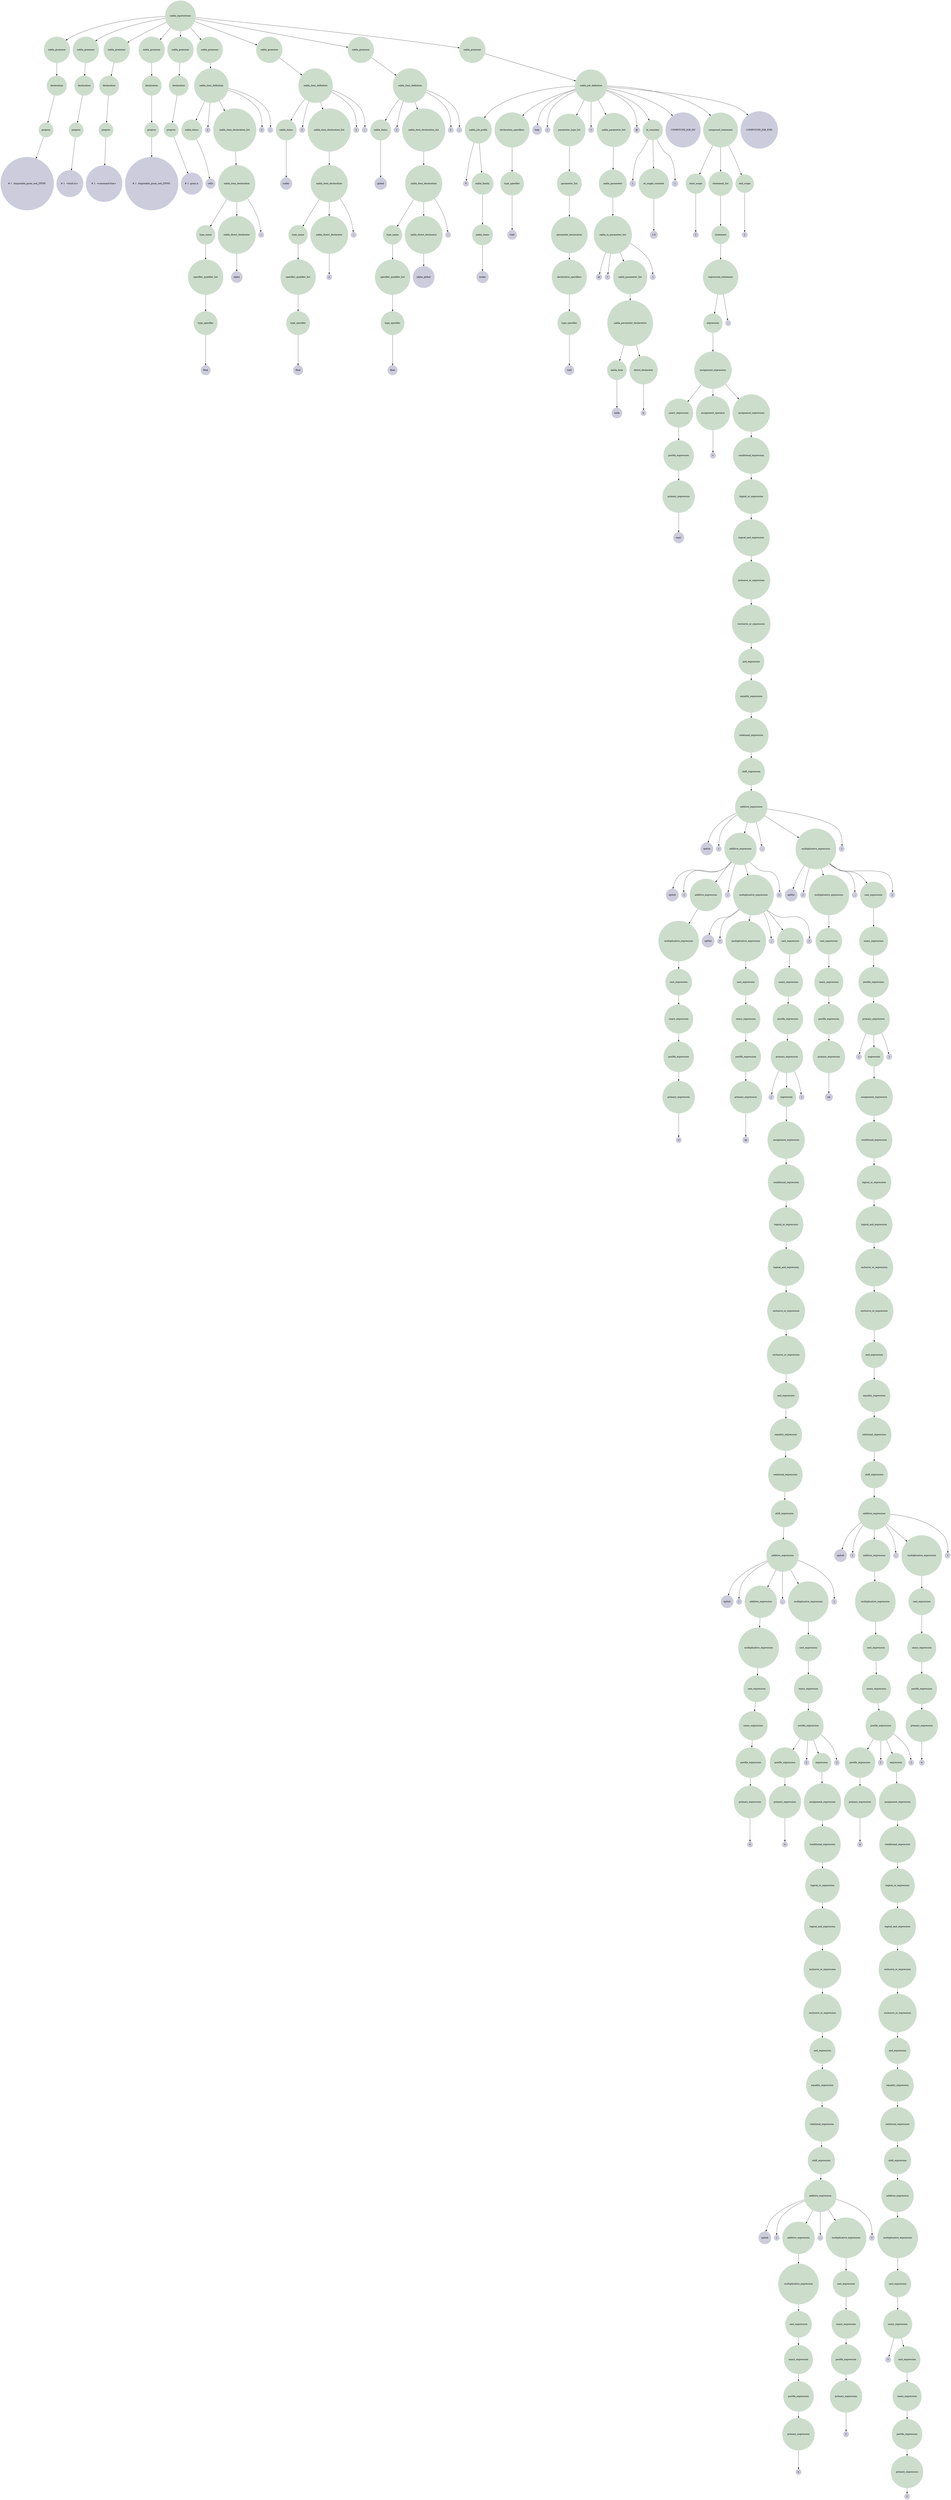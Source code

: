 digraph {
ordering=out;
	node [style = filled, shape = circle];
	node_0 [label="nabla_inputstream" color="#CCDDCC"]
	node_1 [label="nabla_grammar" color="#CCDDCC"]
	node_2 [label="declaration" color="#CCDDCC"]
	node_3 [label="preproc" color="#CCDDCC"]
	node_4 [label="# 1  /tmp/nabla_gram_sed_jTfV95 " color="#CCCCDD"]
	node_5 [label="nabla_grammar" color="#CCDDCC"]
	node_6 [label="declaration" color="#CCDDCC"]
	node_7 [label="preproc" color="#CCDDCC"]
	node_8 [label="# 1  <built-in> " color="#CCCCDD"]
	node_9 [label="nabla_grammar" color="#CCDDCC"]
	node_10 [label="declaration" color="#CCDDCC"]
	node_11 [label="preproc" color="#CCDDCC"]
	node_12 [label="# 1  <command-line> " color="#CCCCDD"]
	node_13 [label="nabla_grammar" color="#CCDDCC"]
	node_14 [label="declaration" color="#CCDDCC"]
	node_15 [label="preproc" color="#CCDDCC"]
	node_16 [label="# 1  /tmp/nabla_gram_sed_jTfV95 " color="#CCCCDD"]
	node_17 [label="nabla_grammar" color="#CCDDCC"]
	node_18 [label="declaration" color="#CCDDCC"]
	node_19 [label="preproc" color="#CCDDCC"]
	node_20 [label="# 1  gram.n " color="#CCCCDD"]
	node_21 [label="nabla_grammar" color="#CCDDCC"]
	node_22 [label="nabla_item_definition" color="#CCDDCC"]
	node_23 [label="nabla_items" color="#CCDDCC"]
	node_24 [label="cells" color="#CCCCDD"]
	node_25 [label="{" color="#CCCCDD"]
	node_26 [label="nabla_item_declaration_list" color="#CCDDCC"]
	node_27 [label="nabla_item_declaration" color="#CCDDCC"]
	node_28 [label="type_name" color="#CCDDCC"]
	node_29 [label="specifier_qualifier_list" color="#CCDDCC"]
	node_30 [label="type_specifier" color="#CCDDCC"]
	node_31 [label="Real" color="#CCCCDD"]
	node_32 [label="nabla_direct_declarator" color="#CCDDCC"]
	node_33 [label="alpha" color="#CCCCDD"]
	node_34 [label=";" color="#CCCCDD"]
	node_35 [label="}" color="#CCCCDD"]
	node_36 [label=";" color="#CCCCDD"]
	node_37 [label="nabla_grammar" color="#CCDDCC"]
	node_38 [label="nabla_item_definition" color="#CCDDCC"]
	node_39 [label="nabla_items" color="#CCDDCC"]
	node_40 [label="nodes" color="#CCCCDD"]
	node_41 [label="{" color="#CCCCDD"]
	node_42 [label="nabla_item_declaration_list" color="#CCDDCC"]
	node_43 [label="nabla_item_declaration" color="#CCDDCC"]
	node_44 [label="type_name" color="#CCDDCC"]
	node_45 [label="specifier_qualifier_list" color="#CCDDCC"]
	node_46 [label="type_specifier" color="#CCDDCC"]
	node_47 [label="Real" color="#CCCCDD"]
	node_48 [label="nabla_direct_declarator" color="#CCDDCC"]
	node_49 [label="u" color="#CCCCDD"]
	node_50 [label=";" color="#CCCCDD"]
	node_51 [label="}" color="#CCCCDD"]
	node_52 [label=";" color="#CCCCDD"]
	node_53 [label="nabla_grammar" color="#CCDDCC"]
	node_54 [label="nabla_item_definition" color="#CCDDCC"]
	node_55 [label="nabla_items" color="#CCDDCC"]
	node_56 [label="global" color="#CCCCDD"]
	node_57 [label="{" color="#CCCCDD"]
	node_58 [label="nabla_item_declaration_list" color="#CCDDCC"]
	node_59 [label="nabla_item_declaration" color="#CCDDCC"]
	node_60 [label="type_name" color="#CCDDCC"]
	node_61 [label="specifier_qualifier_list" color="#CCDDCC"]
	node_62 [label="type_specifier" color="#CCDDCC"]
	node_63 [label="Real" color="#CCCCDD"]
	node_64 [label="nabla_direct_declarator" color="#CCDDCC"]
	node_65 [label="alpha_global" color="#CCCCDD"]
	node_66 [label=";" color="#CCCCDD"]
	node_67 [label="}" color="#CCCCDD"]
	node_68 [label=";" color="#CCCCDD"]
	node_69 [label="nabla_grammar" color="#CCDDCC"]
	node_70 [label="nabla_job_definition" color="#CCDDCC"]
	node_71 [label="nabla_job_prefix" color="#CCDDCC"]
	node_72 [label="∀" color="#CCCCDD"]
	node_73 [label="nabla_family" color="#CCDDCC"]
	node_74 [label="nabla_items" color="#CCDDCC"]
	node_75 [label="nodes" color="#CCCCDD"]
	node_76 [label="declaration_specifiers" color="#CCDDCC"]
	node_77 [label="type_specifier" color="#CCDDCC"]
	node_78 [label="void" color="#CCCCDD"]
	node_79 [label="loop" color="#CCCCDD"]
	node_80 [label="(" color="#CCCCDD"]
	node_81 [label="parameter_type_list" color="#CCDDCC"]
	node_82 [label="parameter_list" color="#CCDDCC"]
	node_83 [label="parameter_declaration" color="#CCDDCC"]
	node_84 [label="declaration_specifiers" color="#CCDDCC"]
	node_85 [label="type_specifier" color="#CCDDCC"]
	node_86 [label="void" color="#CCCCDD"]
	node_87 [label=")" color="#CCCCDD"]
	node_88 [label="nabla_parameter_list" color="#CCDDCC"]
	node_89 [label="nabla_parameter" color="#CCDDCC"]
	node_90 [label="nabla_in_parameter_list" color="#CCDDCC"]
	node_91 [label="in" color="#CCCCDD"]
	node_92 [label="(" color="#CCCCDD"]
	node_93 [label="nabla_parameter_list" color="#CCDDCC"]
	node_94 [label="nabla_parameter_declaration" color="#CCDDCC"]
	node_95 [label="nabla_item" color="#CCDDCC"]
	node_96 [label="node" color="#CCCCDD"]
	node_97 [label="direct_declarator" color="#CCDDCC"]
	node_98 [label="u" color="#CCCCDD"]
	node_99 [label=")" color="#CCCCDD"]
	node_100 [label="@" color="#CCCCDD"]
	node_101 [label="at_constant" color="#CCDDCC"]
	node_102 [label=" ( " color="#CCCCDD"]
	node_103 [label="at_single_constant" color="#CCDDCC"]
	node_104 [label="1.0" color="#CCCCDD"]
	node_105 [label=" ) " color="#CCCCDD"]
	node_106 [label="COMPOUND_JOB_INI" color="#CCCCDD"]
	node_107 [label="compound_statement" color="#CCDDCC"]
	node_108 [label="start_scope" color="#CCDDCC"]
	node_109 [label="{" color="#CCCCDD"]
	node_110 [label="statement_list" color="#CCDDCC"]
	node_111 [label="statement" color="#CCDDCC"]
	node_112 [label="expression_statement" color="#CCDDCC"]
	node_113 [label="expression" color="#CCDDCC"]
	node_114 [label="assignment_expression" color="#CCDDCC"]
	node_115 [label="unary_expression" color="#CCDDCC"]
	node_116 [label="postfix_expression" color="#CCDDCC"]
	node_117 [label="primary_expression" color="#CCDDCC"]
	node_118 [label="unp1" color="#CCCCDD"]
	node_119 [label="assignment_operator" color="#CCDDCC"]
	node_120 [label="=" color="#CCCCDD"]
	node_121 [label="assignment_expression" color="#CCDDCC"]
	node_122 [label="conditional_expression" color="#CCDDCC"]
	node_123 [label="logical_or_expression" color="#CCDDCC"]
	node_124 [label="logical_and_expression" color="#CCDDCC"]
	node_125 [label="inclusive_or_expression" color="#CCDDCC"]
	node_126 [label="exclusive_or_expression" color="#CCDDCC"]
	node_127 [label="and_expression" color="#CCDDCC"]
	node_128 [label="equality_expression" color="#CCDDCC"]
	node_129 [label="relational_expression" color="#CCDDCC"]
	node_130 [label="shift_expression" color="#CCDDCC"]
	node_131 [label="additive_expression" color="#CCDDCC"]
	node_132 [label="opSub" color="#CCCCDD"]
	node_133 [label="(" color="#CCCCDD"]
	node_134 [label="additive_expression" color="#CCDDCC"]
	node_135 [label="opSub" color="#CCCCDD"]
	node_136 [label="(" color="#CCCCDD"]
	node_137 [label="additive_expression" color="#CCDDCC"]
	node_138 [label="multiplicative_expression" color="#CCDDCC"]
	node_139 [label="cast_expression" color="#CCDDCC"]
	node_140 [label="unary_expression" color="#CCDDCC"]
	node_141 [label="postfix_expression" color="#CCDDCC"]
	node_142 [label="primary_expression" color="#CCDDCC"]
	node_143 [label="u" color="#CCCCDD"]
	node_144 [label="," color="#CCCCDD"]
	node_145 [label="multiplicative_expression" color="#CCDDCC"]
	node_146 [label="opMul" color="#CCCCDD"]
	node_147 [label="(" color="#CCCCDD"]
	node_148 [label="multiplicative_expression" color="#CCDDCC"]
	node_149 [label="cast_expression" color="#CCDDCC"]
	node_150 [label="unary_expression" color="#CCDDCC"]
	node_151 [label="postfix_expression" color="#CCDDCC"]
	node_152 [label="primary_expression" color="#CCDDCC"]
	node_153 [label="cp" color="#CCCCDD"]
	node_154 [label="," color="#CCCCDD"]
	node_155 [label="cast_expression" color="#CCDDCC"]
	node_156 [label="unary_expression" color="#CCDDCC"]
	node_157 [label="postfix_expression" color="#CCDDCC"]
	node_158 [label="primary_expression" color="#CCDDCC"]
	node_159 [label="(" color="#CCCCDD"]
	node_160 [label="expression" color="#CCDDCC"]
	node_161 [label="assignment_expression" color="#CCDDCC"]
	node_162 [label="conditional_expression" color="#CCDDCC"]
	node_163 [label="logical_or_expression" color="#CCDDCC"]
	node_164 [label="logical_and_expression" color="#CCDDCC"]
	node_165 [label="inclusive_or_expression" color="#CCDDCC"]
	node_166 [label="exclusive_or_expression" color="#CCDDCC"]
	node_167 [label="and_expression" color="#CCDDCC"]
	node_168 [label="equality_expression" color="#CCDDCC"]
	node_169 [label="relational_expression" color="#CCDDCC"]
	node_170 [label="shift_expression" color="#CCDDCC"]
	node_171 [label="additive_expression" color="#CCDDCC"]
	node_172 [label="opSub" color="#CCCCDD"]
	node_173 [label="(" color="#CCCCDD"]
	node_174 [label="additive_expression" color="#CCDDCC"]
	node_175 [label="multiplicative_expression" color="#CCDDCC"]
	node_176 [label="cast_expression" color="#CCDDCC"]
	node_177 [label="unary_expression" color="#CCDDCC"]
	node_178 [label="postfix_expression" color="#CCDDCC"]
	node_179 [label="primary_expression" color="#CCDDCC"]
	node_180 [label="u" color="#CCCCDD"]
	node_181 [label="," color="#CCCCDD"]
	node_182 [label="multiplicative_expression" color="#CCDDCC"]
	node_183 [label="cast_expression" color="#CCDDCC"]
	node_184 [label="unary_expression" color="#CCDDCC"]
	node_185 [label="postfix_expression" color="#CCDDCC"]
	node_186 [label="postfix_expression" color="#CCDDCC"]
	node_187 [label="primary_expression" color="#CCDDCC"]
	node_188 [label="u" color="#CCCCDD"]
	node_189 [label="[" color="#CCCCDD"]
	node_190 [label="expression" color="#CCDDCC"]
	node_191 [label="assignment_expression" color="#CCDDCC"]
	node_192 [label="conditional_expression" color="#CCDDCC"]
	node_193 [label="logical_or_expression" color="#CCDDCC"]
	node_194 [label="logical_and_expression" color="#CCDDCC"]
	node_195 [label="inclusive_or_expression" color="#CCDDCC"]
	node_196 [label="exclusive_or_expression" color="#CCDDCC"]
	node_197 [label="and_expression" color="#CCDDCC"]
	node_198 [label="equality_expression" color="#CCDDCC"]
	node_199 [label="relational_expression" color="#CCDDCC"]
	node_200 [label="shift_expression" color="#CCDDCC"]
	node_201 [label="additive_expression" color="#CCDDCC"]
	node_202 [label="opSub" color="#CCCCDD"]
	node_203 [label="(" color="#CCCCDD"]
	node_204 [label="additive_expression" color="#CCDDCC"]
	node_205 [label="multiplicative_expression" color="#CCDDCC"]
	node_206 [label="cast_expression" color="#CCDDCC"]
	node_207 [label="unary_expression" color="#CCDDCC"]
	node_208 [label="postfix_expression" color="#CCDDCC"]
	node_209 [label="primary_expression" color="#CCDDCC"]
	node_210 [label="n" color="#CCCCDD"]
	node_211 [label="," color="#CCCCDD"]
	node_212 [label="multiplicative_expression" color="#CCDDCC"]
	node_213 [label="cast_expression" color="#CCDDCC"]
	node_214 [label="unary_expression" color="#CCDDCC"]
	node_215 [label="postfix_expression" color="#CCDDCC"]
	node_216 [label="primary_expression" color="#CCDDCC"]
	node_217 [label="1" color="#CCCCDD"]
	node_218 [label=")" color="#CCCCDD"]
	node_219 [label="]" color="#CCCCDD"]
	node_220 [label=")" color="#CCCCDD"]
	node_221 [label=")" color="#CCCCDD"]
	node_222 [label=")" color="#CCCCDD"]
	node_223 [label=")" color="#CCCCDD"]
	node_224 [label="," color="#CCCCDD"]
	node_225 [label="multiplicative_expression" color="#CCDDCC"]
	node_226 [label="opMul" color="#CCCCDD"]
	node_227 [label="(" color="#CCCCDD"]
	node_228 [label="multiplicative_expression" color="#CCDDCC"]
	node_229 [label="cast_expression" color="#CCDDCC"]
	node_230 [label="unary_expression" color="#CCDDCC"]
	node_231 [label="postfix_expression" color="#CCDDCC"]
	node_232 [label="primary_expression" color="#CCDDCC"]
	node_233 [label="cm" color="#CCCCDD"]
	node_234 [label="," color="#CCCCDD"]
	node_235 [label="cast_expression" color="#CCDDCC"]
	node_236 [label="unary_expression" color="#CCDDCC"]
	node_237 [label="postfix_expression" color="#CCDDCC"]
	node_238 [label="primary_expression" color="#CCDDCC"]
	node_239 [label="(" color="#CCCCDD"]
	node_240 [label="expression" color="#CCDDCC"]
	node_241 [label="assignment_expression" color="#CCDDCC"]
	node_242 [label="conditional_expression" color="#CCDDCC"]
	node_243 [label="logical_or_expression" color="#CCDDCC"]
	node_244 [label="logical_and_expression" color="#CCDDCC"]
	node_245 [label="inclusive_or_expression" color="#CCDDCC"]
	node_246 [label="exclusive_or_expression" color="#CCDDCC"]
	node_247 [label="and_expression" color="#CCDDCC"]
	node_248 [label="equality_expression" color="#CCDDCC"]
	node_249 [label="relational_expression" color="#CCDDCC"]
	node_250 [label="shift_expression" color="#CCDDCC"]
	node_251 [label="additive_expression" color="#CCDDCC"]
	node_252 [label="opSub" color="#CCCCDD"]
	node_253 [label="(" color="#CCCCDD"]
	node_254 [label="additive_expression" color="#CCDDCC"]
	node_255 [label="multiplicative_expression" color="#CCDDCC"]
	node_256 [label="cast_expression" color="#CCDDCC"]
	node_257 [label="unary_expression" color="#CCDDCC"]
	node_258 [label="postfix_expression" color="#CCDDCC"]
	node_259 [label="postfix_expression" color="#CCDDCC"]
	node_260 [label="primary_expression" color="#CCDDCC"]
	node_261 [label="u" color="#CCCCDD"]
	node_262 [label="[" color="#CCCCDD"]
	node_263 [label="expression" color="#CCDDCC"]
	node_264 [label="assignment_expression" color="#CCDDCC"]
	node_265 [label="conditional_expression" color="#CCDDCC"]
	node_266 [label="logical_or_expression" color="#CCDDCC"]
	node_267 [label="logical_and_expression" color="#CCDDCC"]
	node_268 [label="inclusive_or_expression" color="#CCDDCC"]
	node_269 [label="exclusive_or_expression" color="#CCDDCC"]
	node_270 [label="and_expression" color="#CCDDCC"]
	node_271 [label="equality_expression" color="#CCDDCC"]
	node_272 [label="relational_expression" color="#CCDDCC"]
	node_273 [label="shift_expression" color="#CCDDCC"]
	node_274 [label="additive_expression" color="#CCDDCC"]
	node_275 [label="multiplicative_expression" color="#CCDDCC"]
	node_276 [label="cast_expression" color="#CCDDCC"]
	node_277 [label="unary_expression" color="#CCDDCC"]
	node_278 [label="+" color="#CCCCDD"]
	node_279 [label="cast_expression" color="#CCDDCC"]
	node_280 [label="unary_expression" color="#CCDDCC"]
	node_281 [label="postfix_expression" color="#CCDDCC"]
	node_282 [label="primary_expression" color="#CCDDCC"]
	node_283 [label="1" color="#CCCCDD"]
	node_284 [label="]" color="#CCCCDD"]
	node_285 [label="," color="#CCCCDD"]
	node_286 [label="multiplicative_expression" color="#CCDDCC"]
	node_287 [label="cast_expression" color="#CCDDCC"]
	node_288 [label="unary_expression" color="#CCDDCC"]
	node_289 [label="postfix_expression" color="#CCDDCC"]
	node_290 [label="primary_expression" color="#CCDDCC"]
	node_291 [label="u" color="#CCCCDD"]
	node_292 [label=")" color="#CCCCDD"]
	node_293 [label=")" color="#CCCCDD"]
	node_294 [label=")" color="#CCCCDD"]
	node_295 [label=")" color="#CCCCDD"]
	node_296 [label=";" color="#CCCCDD"]
	node_297 [label="end_scope" color="#CCDDCC"]
	node_298 [label="}" color="#CCCCDD"]
	node_299 [label="COMPOUND_JOB_END" color="#CCCCDD"]
	node_0 -> node_1;
	node_1 -> node_2;
	node_2 -> node_3;
	node_3 -> node_4;
	node_0 -> node_5;
	node_5 -> node_6;
	node_6 -> node_7;
	node_7 -> node_8;
	node_0 -> node_9;
	node_9 -> node_10;
	node_10 -> node_11;
	node_11 -> node_12;
	node_0 -> node_13;
	node_13 -> node_14;
	node_14 -> node_15;
	node_15 -> node_16;
	node_0 -> node_17;
	node_17 -> node_18;
	node_18 -> node_19;
	node_19 -> node_20;
	node_0 -> node_21;
	node_21 -> node_22;
	node_22 -> node_23;
	node_23 -> node_24;
	node_22 -> node_25;
	node_22 -> node_26;
	node_26 -> node_27;
	node_27 -> node_28;
	node_28 -> node_29;
	node_29 -> node_30;
	node_30 -> node_31;
	node_27 -> node_32;
	node_32 -> node_33;
	node_27 -> node_34;
	node_22 -> node_35;
	node_22 -> node_36;
	node_0 -> node_37;
	node_37 -> node_38;
	node_38 -> node_39;
	node_39 -> node_40;
	node_38 -> node_41;
	node_38 -> node_42;
	node_42 -> node_43;
	node_43 -> node_44;
	node_44 -> node_45;
	node_45 -> node_46;
	node_46 -> node_47;
	node_43 -> node_48;
	node_48 -> node_49;
	node_43 -> node_50;
	node_38 -> node_51;
	node_38 -> node_52;
	node_0 -> node_53;
	node_53 -> node_54;
	node_54 -> node_55;
	node_55 -> node_56;
	node_54 -> node_57;
	node_54 -> node_58;
	node_58 -> node_59;
	node_59 -> node_60;
	node_60 -> node_61;
	node_61 -> node_62;
	node_62 -> node_63;
	node_59 -> node_64;
	node_64 -> node_65;
	node_59 -> node_66;
	node_54 -> node_67;
	node_54 -> node_68;
	node_0 -> node_69;
	node_69 -> node_70;
	node_70 -> node_71;
	node_71 -> node_72;
	node_71 -> node_73;
	node_73 -> node_74;
	node_74 -> node_75;
	node_70 -> node_76;
	node_76 -> node_77;
	node_77 -> node_78;
	node_70 -> node_79;
	node_70 -> node_80;
	node_70 -> node_81;
	node_81 -> node_82;
	node_82 -> node_83;
	node_83 -> node_84;
	node_84 -> node_85;
	node_85 -> node_86;
	node_70 -> node_87;
	node_70 -> node_88;
	node_88 -> node_89;
	node_89 -> node_90;
	node_90 -> node_91;
	node_90 -> node_92;
	node_90 -> node_93;
	node_93 -> node_94;
	node_94 -> node_95;
	node_95 -> node_96;
	node_94 -> node_97;
	node_97 -> node_98;
	node_90 -> node_99;
	node_70 -> node_100;
	node_70 -> node_101;
	node_101 -> node_102;
	node_101 -> node_103;
	node_103 -> node_104;
	node_101 -> node_105;
	node_70 -> node_106;
	node_70 -> node_107;
	node_107 -> node_108;
	node_108 -> node_109;
	node_107 -> node_110;
	node_110 -> node_111;
	node_111 -> node_112;
	node_112 -> node_113;
	node_113 -> node_114;
	node_114 -> node_115;
	node_115 -> node_116;
	node_116 -> node_117;
	node_117 -> node_118;
	node_114 -> node_119;
	node_119 -> node_120;
	node_114 -> node_121;
	node_121 -> node_122;
	node_122 -> node_123;
	node_123 -> node_124;
	node_124 -> node_125;
	node_125 -> node_126;
	node_126 -> node_127;
	node_127 -> node_128;
	node_128 -> node_129;
	node_129 -> node_130;
	node_130 -> node_131;
	node_131 -> node_132;
	node_131 -> node_133;
	node_131 -> node_134;
	node_134 -> node_135;
	node_134 -> node_136;
	node_134 -> node_137;
	node_137 -> node_138;
	node_138 -> node_139;
	node_139 -> node_140;
	node_140 -> node_141;
	node_141 -> node_142;
	node_142 -> node_143;
	node_134 -> node_144;
	node_134 -> node_145;
	node_145 -> node_146;
	node_145 -> node_147;
	node_145 -> node_148;
	node_148 -> node_149;
	node_149 -> node_150;
	node_150 -> node_151;
	node_151 -> node_152;
	node_152 -> node_153;
	node_145 -> node_154;
	node_145 -> node_155;
	node_155 -> node_156;
	node_156 -> node_157;
	node_157 -> node_158;
	node_158 -> node_159;
	node_158 -> node_160;
	node_160 -> node_161;
	node_161 -> node_162;
	node_162 -> node_163;
	node_163 -> node_164;
	node_164 -> node_165;
	node_165 -> node_166;
	node_166 -> node_167;
	node_167 -> node_168;
	node_168 -> node_169;
	node_169 -> node_170;
	node_170 -> node_171;
	node_171 -> node_172;
	node_171 -> node_173;
	node_171 -> node_174;
	node_174 -> node_175;
	node_175 -> node_176;
	node_176 -> node_177;
	node_177 -> node_178;
	node_178 -> node_179;
	node_179 -> node_180;
	node_171 -> node_181;
	node_171 -> node_182;
	node_182 -> node_183;
	node_183 -> node_184;
	node_184 -> node_185;
	node_185 -> node_186;
	node_186 -> node_187;
	node_187 -> node_188;
	node_185 -> node_189;
	node_185 -> node_190;
	node_190 -> node_191;
	node_191 -> node_192;
	node_192 -> node_193;
	node_193 -> node_194;
	node_194 -> node_195;
	node_195 -> node_196;
	node_196 -> node_197;
	node_197 -> node_198;
	node_198 -> node_199;
	node_199 -> node_200;
	node_200 -> node_201;
	node_201 -> node_202;
	node_201 -> node_203;
	node_201 -> node_204;
	node_204 -> node_205;
	node_205 -> node_206;
	node_206 -> node_207;
	node_207 -> node_208;
	node_208 -> node_209;
	node_209 -> node_210;
	node_201 -> node_211;
	node_201 -> node_212;
	node_212 -> node_213;
	node_213 -> node_214;
	node_214 -> node_215;
	node_215 -> node_216;
	node_216 -> node_217;
	node_201 -> node_218;
	node_185 -> node_219;
	node_171 -> node_220;
	node_158 -> node_221;
	node_145 -> node_222;
	node_134 -> node_223;
	node_131 -> node_224;
	node_131 -> node_225;
	node_225 -> node_226;
	node_225 -> node_227;
	node_225 -> node_228;
	node_228 -> node_229;
	node_229 -> node_230;
	node_230 -> node_231;
	node_231 -> node_232;
	node_232 -> node_233;
	node_225 -> node_234;
	node_225 -> node_235;
	node_235 -> node_236;
	node_236 -> node_237;
	node_237 -> node_238;
	node_238 -> node_239;
	node_238 -> node_240;
	node_240 -> node_241;
	node_241 -> node_242;
	node_242 -> node_243;
	node_243 -> node_244;
	node_244 -> node_245;
	node_245 -> node_246;
	node_246 -> node_247;
	node_247 -> node_248;
	node_248 -> node_249;
	node_249 -> node_250;
	node_250 -> node_251;
	node_251 -> node_252;
	node_251 -> node_253;
	node_251 -> node_254;
	node_254 -> node_255;
	node_255 -> node_256;
	node_256 -> node_257;
	node_257 -> node_258;
	node_258 -> node_259;
	node_259 -> node_260;
	node_260 -> node_261;
	node_258 -> node_262;
	node_258 -> node_263;
	node_263 -> node_264;
	node_264 -> node_265;
	node_265 -> node_266;
	node_266 -> node_267;
	node_267 -> node_268;
	node_268 -> node_269;
	node_269 -> node_270;
	node_270 -> node_271;
	node_271 -> node_272;
	node_272 -> node_273;
	node_273 -> node_274;
	node_274 -> node_275;
	node_275 -> node_276;
	node_276 -> node_277;
	node_277 -> node_278;
	node_277 -> node_279;
	node_279 -> node_280;
	node_280 -> node_281;
	node_281 -> node_282;
	node_282 -> node_283;
	node_258 -> node_284;
	node_251 -> node_285;
	node_251 -> node_286;
	node_286 -> node_287;
	node_287 -> node_288;
	node_288 -> node_289;
	node_289 -> node_290;
	node_290 -> node_291;
	node_251 -> node_292;
	node_238 -> node_293;
	node_225 -> node_294;
	node_131 -> node_295;
	node_112 -> node_296;
	node_107 -> node_297;
	node_297 -> node_298;
	node_70 -> node_299;
}
